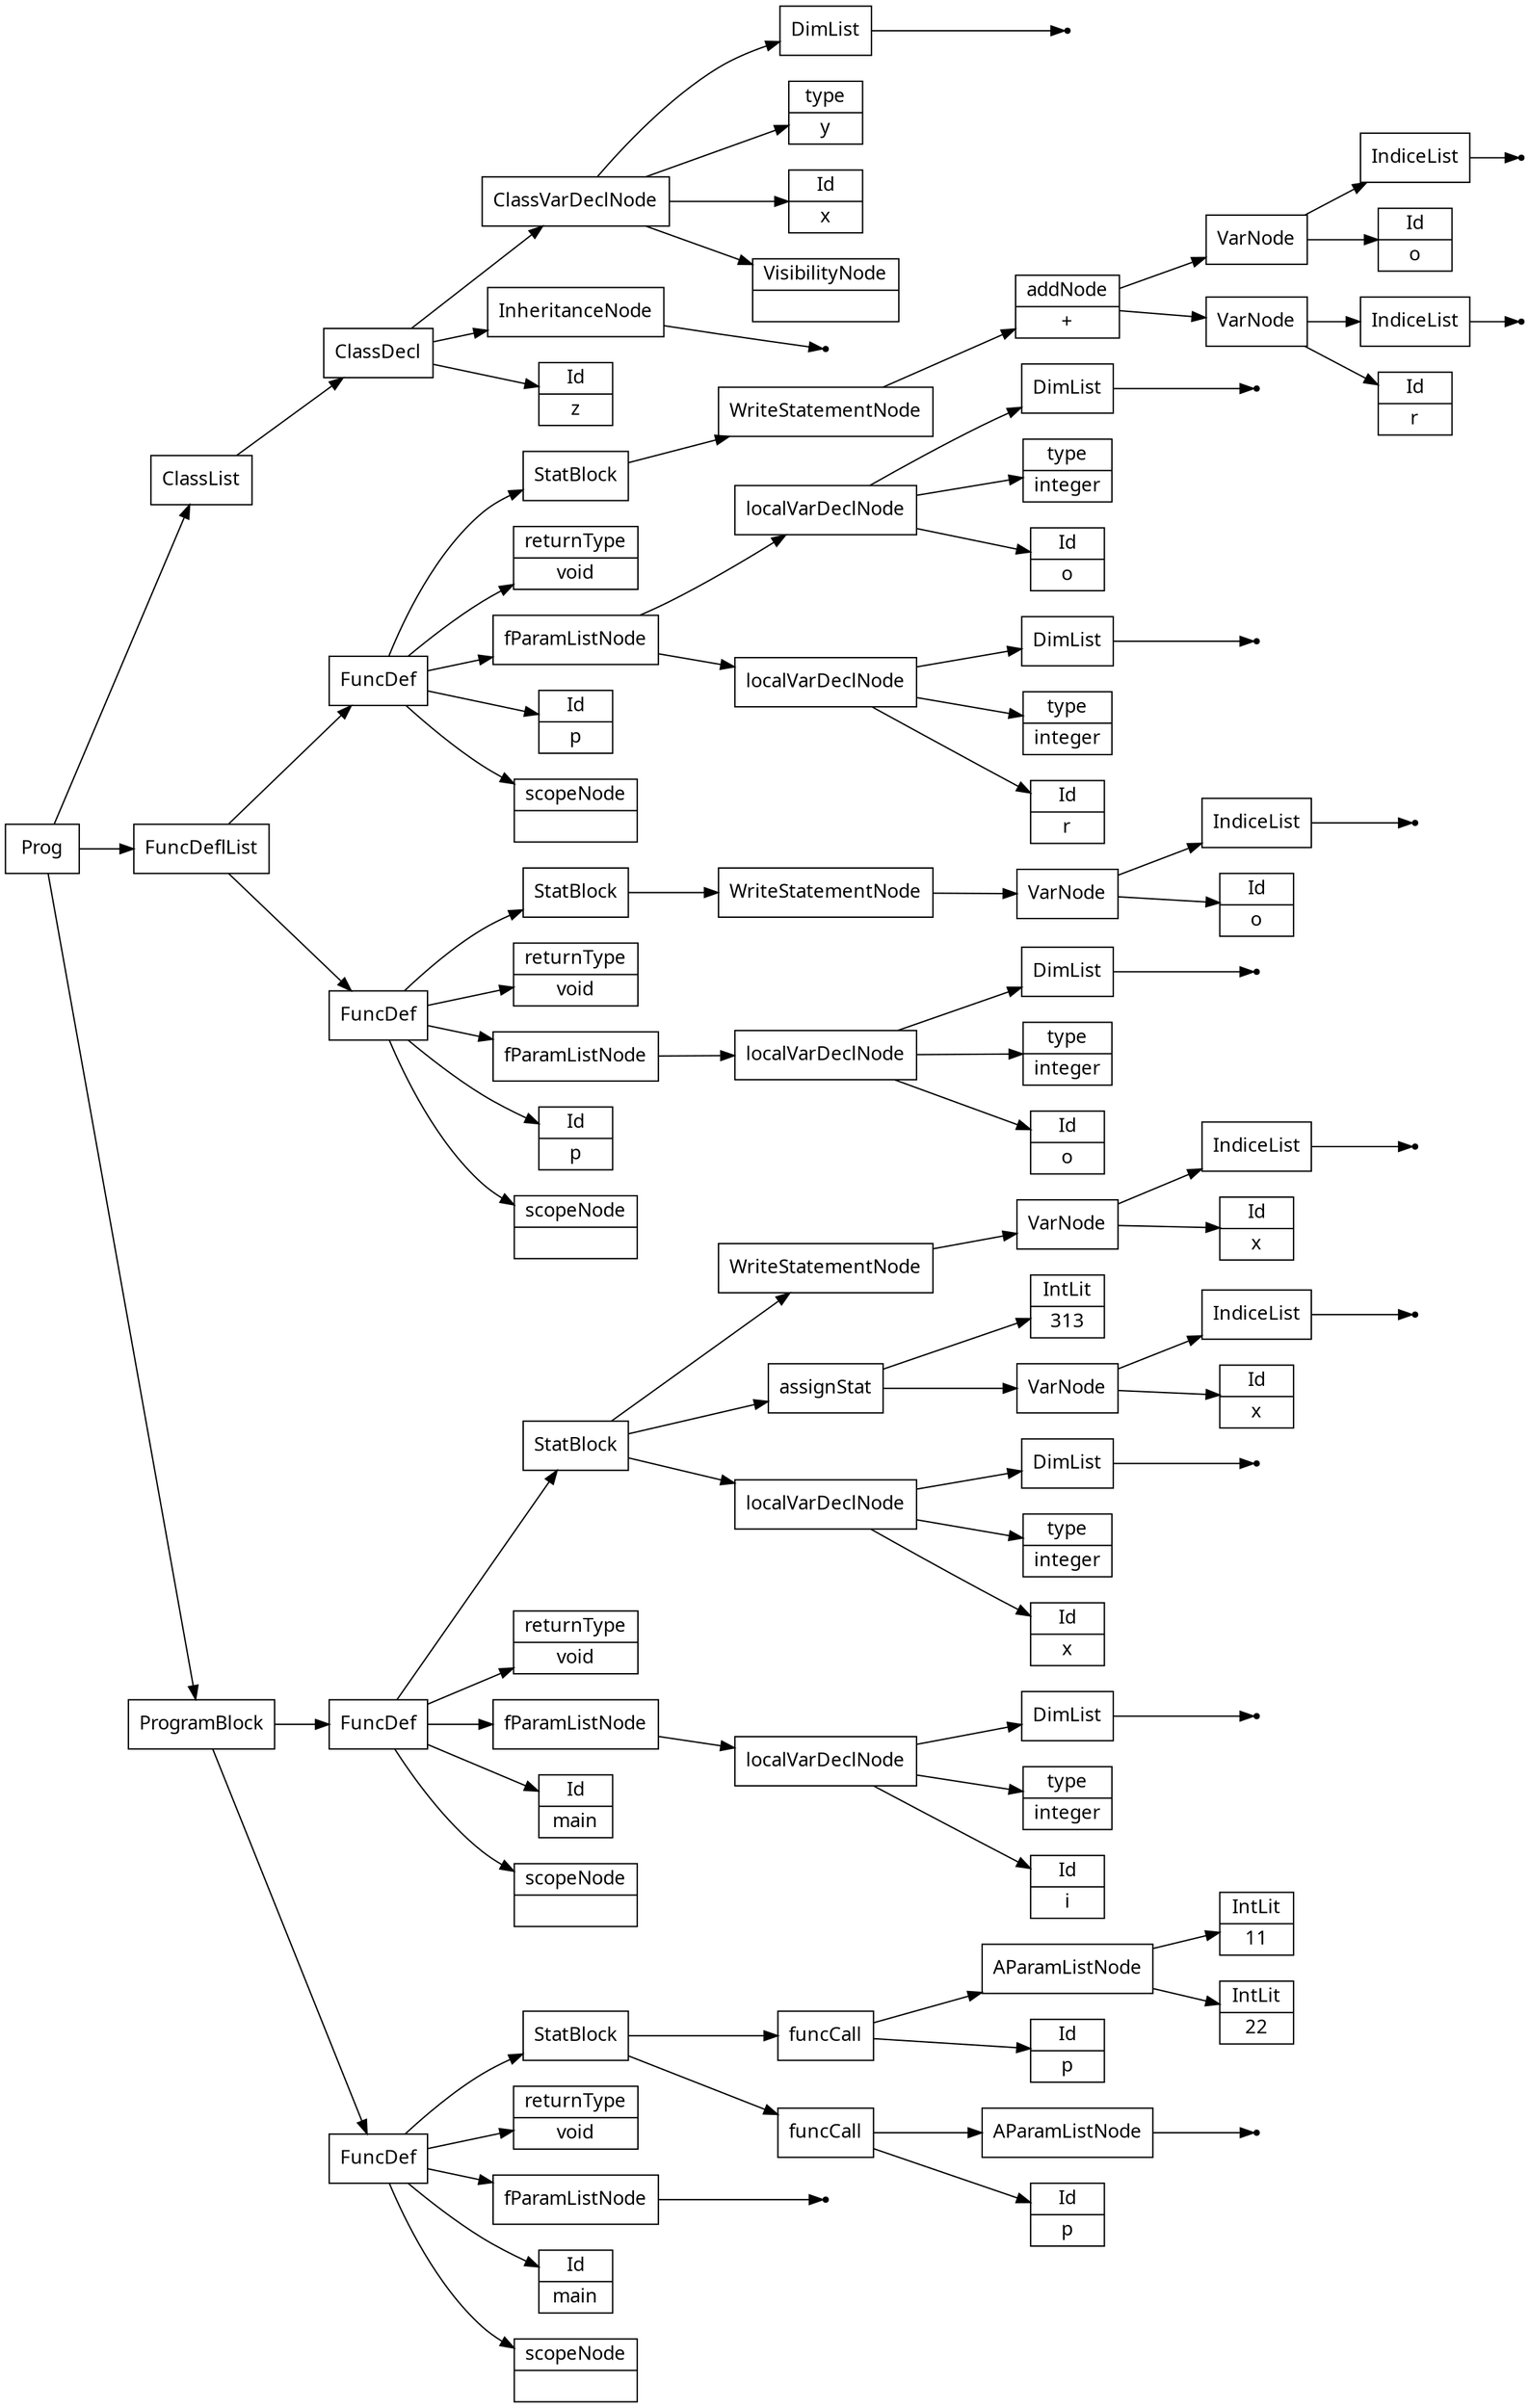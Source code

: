 digraph AST {
node [shape=record];
 node [fontname=Sans];charset="UTF-8" splines=true splines=spline rankdir =LR ordering="out"
0[label="Id|z"];
none2[shape="point"];
3[label="InheritanceNode"];
3->none2;
4[label="VisibilityNode|"];
5[label="Id|x"];
6[label="type|y"];
none8[shape="point"];
9[label="DimList"];
9->none8;
10[label="ClassVarDeclNode"];
10->9;
10->6;
10->5;
10->4;
11[label="ClassDecl"];
11->10;
11->3;
11->0;
13[label="scopeNode| "];
none15[shape="point"];
16[label="fParamListNode"];
16->none15;
17[label="returnType|void"];
19[label="Id|p"];
none21[shape="point"];
22[label="AParamListNode"];
22->none21;
23[label="funcCall"];
23->22;
23->19;
24[label="Id|p"];
26[label="IntLit|22"];
27[label="IntLit|11"];
28[label="AParamListNode"];
28->27;
28->26;
29[label="funcCall"];
29->28;
29->24;
30[label="StatBlock"];
30->29;
30->23;
31[label="FuncDef"];
12[label="Id|main"];
31->30;
31->17;
31->16;
31->12;
31->13;
33[label="scopeNode| "];
35[label="Id|i"];
36[label="type|integer"];
none38[shape="point"];
39[label="DimList"];
39->none38;
40[label="localVarDeclNode"];
40->39;
40->36;
40->35;
41[label="fParamListNode"];
41->40;
42[label="returnType|void"];
44[label="Id|x"];
45[label="type|integer"];
none47[shape="point"];
48[label="DimList"];
48->none47;
49[label="localVarDeclNode"];
49->48;
49->45;
49->44;
50[label="Id|x"];
none52[shape="point"];
53[label="IndiceList"];
53->none52;
54[label="VarNode"];
54->53;
54->50;
55[label="IntLit|313"];
56[label="assignStat"];
56->55;
56->54;
57[label="Id|x"];
none59[shape="point"];
60[label="IndiceList"];
60->none59;
61[label="VarNode"];
61->60;
61->57;
62[label="WriteStatementNode"];
62->61;
63[label="StatBlock"];
63->62;
63->56;
63->49;
64[label="FuncDef"];
32[label="Id|main"];
64->63;
64->42;
64->41;
64->32;
64->33;
66[label="scopeNode| "];
68[label="Id|o"];
69[label="type|integer"];
none71[shape="point"];
72[label="DimList"];
72->none71;
73[label="localVarDeclNode"];
73->72;
73->69;
73->68;
74[label="fParamListNode"];
74->73;
75[label="returnType|void"];
77[label="Id|o"];
none79[shape="point"];
80[label="IndiceList"];
80->none79;
81[label="VarNode"];
81->80;
81->77;
82[label="WriteStatementNode"];
82->81;
83[label="StatBlock"];
83->82;
84[label="FuncDef"];
65[label="Id|p"];
84->83;
84->75;
84->74;
84->65;
84->66;
86[label="scopeNode| "];
88[label="Id|r"];
89[label="type|integer"];
none91[shape="point"];
92[label="DimList"];
92->none91;
93[label="localVarDeclNode"];
93->92;
93->89;
93->88;
94[label="Id|o"];
95[label="type|integer"];
none97[shape="point"];
98[label="DimList"];
98->none97;
99[label="localVarDeclNode"];
99->98;
99->95;
99->94;
100[label="fParamListNode"];
100->99;
100->93;
101[label="returnType|void"];
103[label="Id|r"];
none105[shape="point"];
106[label="IndiceList"];
106->none105;
107[label="VarNode"];
107->106;
107->103;
108[label="addNode|+"];
109[label="Id|o"];
none111[shape="point"];
112[label="IndiceList"];
112->none111;
113[label="VarNode"];
113->112;
113->109;
108->113;
108->107;
114[label="WriteStatementNode"];
114->108;
115[label="StatBlock"];
115->114;
116[label="FuncDef"];
85[label="Id|p"];
116->115;
116->101;
116->100;
116->85;
116->86;
117[label="ClassList"];
118[label="FuncDeflList"];
119[label="Prog"];
120[label="ProgramBlock"];
118->116;
118->84;
120->64;
120->31;
117->11;
119->117;
119->118;
119->120;
}